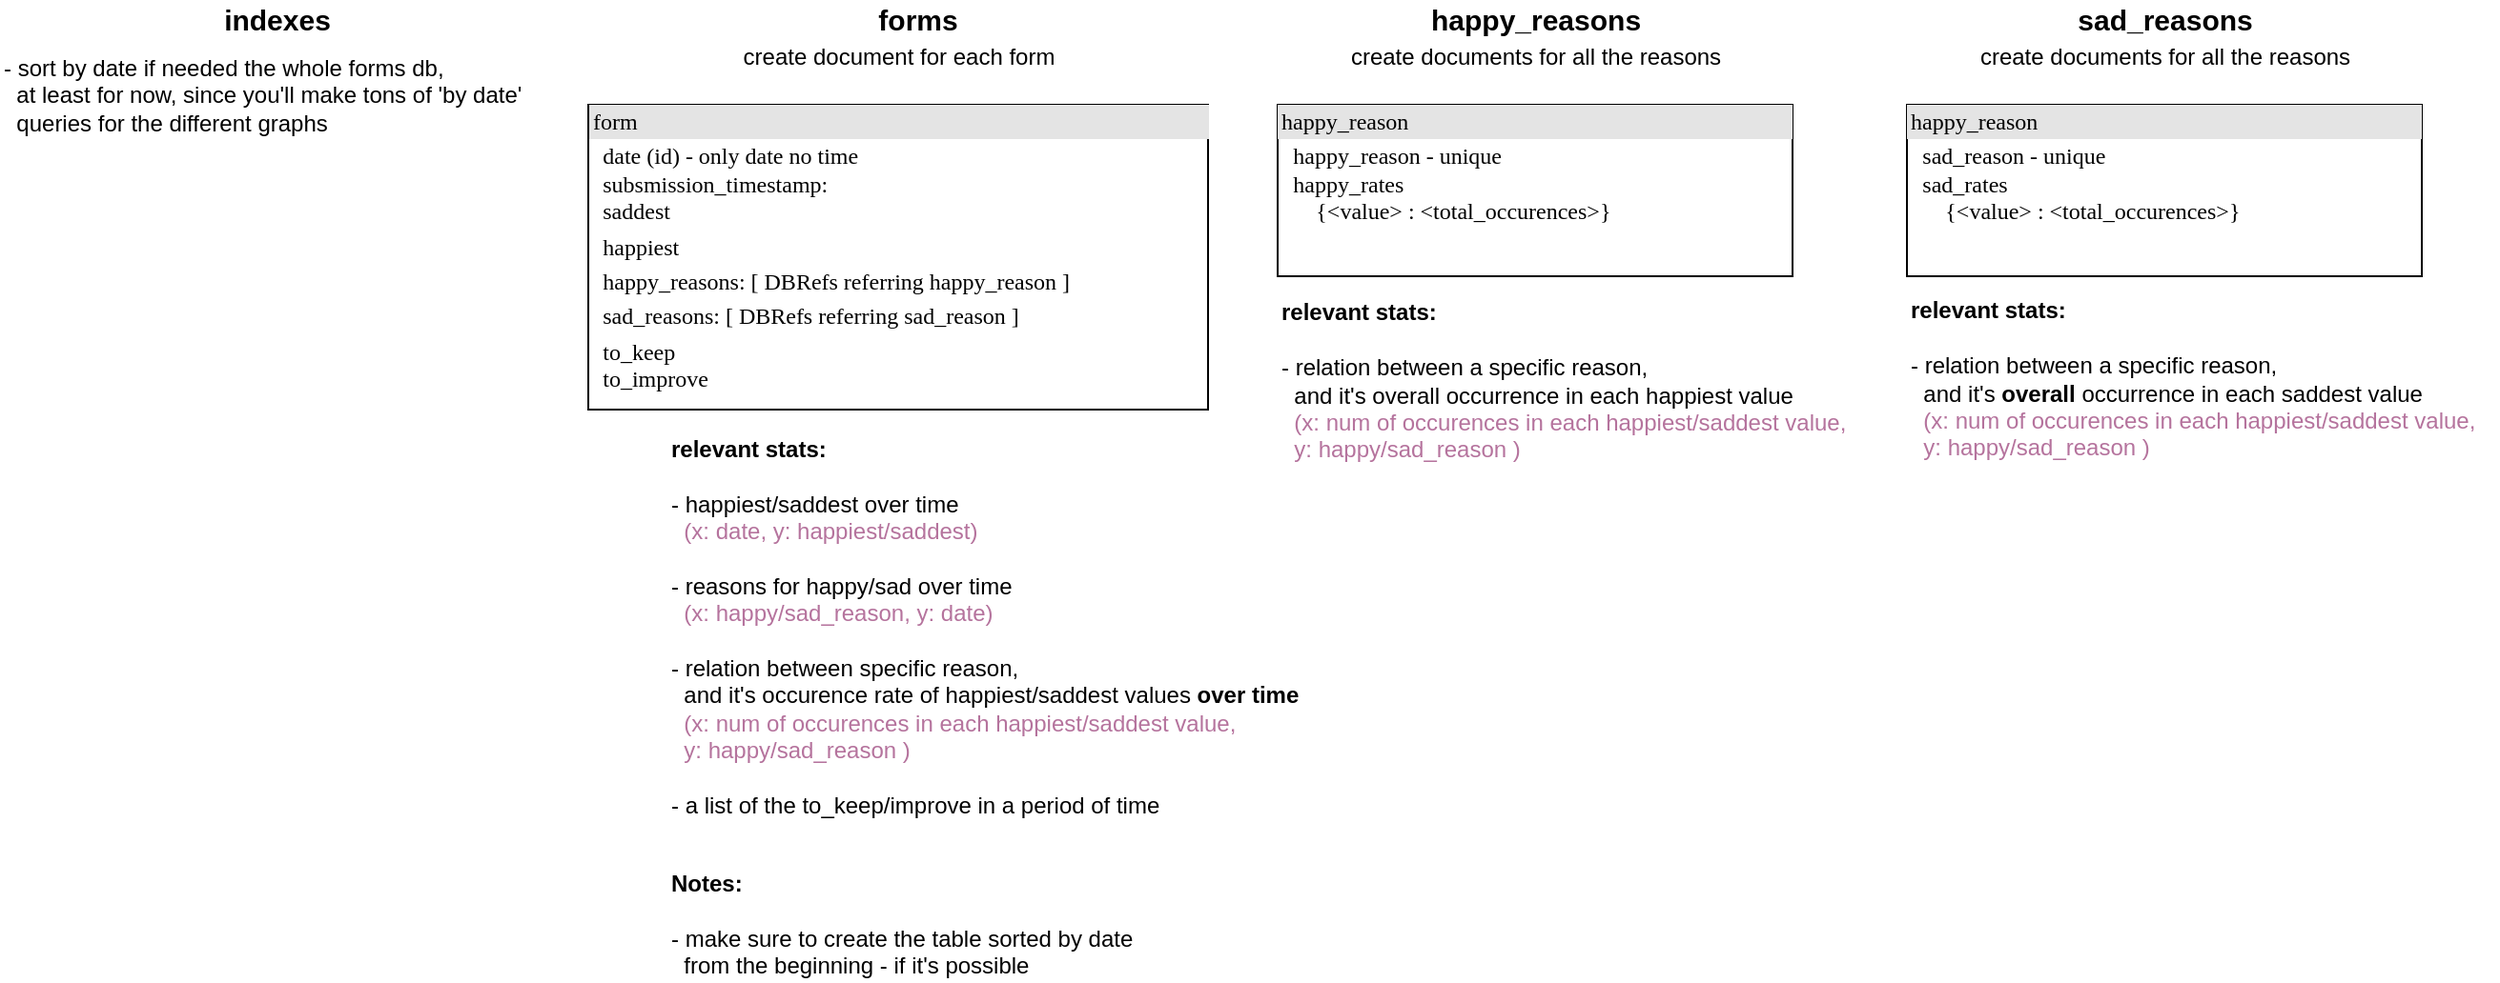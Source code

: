 <mxfile version="13.0.4" type="device"><diagram name="Page-1" id="2ca16b54-16f6-2749-3443-fa8db7711227"><mxGraphModel dx="1221" dy="682" grid="1" gridSize="10" guides="1" tooltips="1" connect="1" arrows="1" fold="1" page="1" pageScale="1" pageWidth="1100" pageHeight="850" background="#ffffff" math="0" shadow="0"><root><mxCell id="0"/><mxCell id="1" parent="0"/><mxCell id="2ed32ef02a7f4228-2" value="&lt;div style=&quot;box-sizing: border-box ; width: 100% ; background: #e4e4e4 ; padding: 2px&quot;&gt;form&lt;/div&gt;&lt;table style=&quot;width: 100% ; font-size: 1em&quot; cellpadding=&quot;2&quot; cellspacing=&quot;0&quot; align=&quot;left&quot;&gt;&lt;tbody style=&quot;line-height: 120%&quot;&gt;&lt;tr&gt;&lt;td&gt;&lt;br&gt;&lt;/td&gt;&lt;td&gt;date (id) - only date no time&lt;br&gt;subsmission_timestamp:&lt;br&gt;saddest&lt;/td&gt;&lt;/tr&gt;&lt;tr&gt;&lt;td&gt;&lt;/td&gt;&lt;td&gt;happiest&lt;/td&gt;&lt;/tr&gt;&lt;tr&gt;&lt;td&gt;&lt;br&gt;&lt;/td&gt;&lt;td&gt;happy_reasons: [ DBRefs referring happy_reason ]&lt;br&gt;&lt;/td&gt;&lt;/tr&gt;&lt;tr&gt;&lt;td&gt;&lt;br&gt;&lt;/td&gt;&lt;td&gt;sad_reasons: [&amp;nbsp;DBRefs referring sad_reason&amp;nbsp;]&lt;br&gt;&lt;/td&gt;&lt;/tr&gt;&lt;tr&gt;&lt;td&gt;&lt;br&gt;&lt;/td&gt;&lt;td&gt;to_keep&lt;br&gt;to_improve&lt;/td&gt;&lt;/tr&gt;&lt;/tbody&gt;&lt;/table&gt;" style="verticalAlign=top;align=left;overflow=fill;html=1;rounded=0;shadow=0;comic=0;labelBackgroundColor=none;strokeWidth=1;fontFamily=Verdana;fontSize=12;horizontal=1;spacing=2;spacingRight=0;spacingLeft=0;spacingTop=0;" parent="1" vertex="1"><mxGeometry x="428.5" y="110" width="325" height="160" as="geometry"/></mxCell><mxCell id="2ed32ef02a7f4228-11" value="&lt;div style=&quot;box-sizing: border-box ; width: 100% ; background: #e4e4e4 ; padding: 2px&quot;&gt;happy_reason&lt;/div&gt;&lt;table style=&quot;width: 100% ; font-size: 1em&quot; cellpadding=&quot;2&quot; cellspacing=&quot;0&quot;&gt;&lt;tbody&gt;&lt;tr&gt;&lt;td&gt;&lt;br&gt;&lt;/td&gt;&lt;td&gt;happy_reason - unique&lt;br&gt;happy_rates&lt;br&gt;&amp;nbsp; &amp;nbsp; {&amp;lt;value&amp;gt; : &amp;lt;total_occurences&amp;gt;}&lt;br&gt;&lt;br&gt;&lt;/td&gt;&lt;/tr&gt;&lt;tr&gt;&lt;td&gt;&lt;/td&gt;&lt;td&gt;&lt;br&gt;&lt;/td&gt;&lt;/tr&gt;&lt;/tbody&gt;&lt;/table&gt;" style="verticalAlign=top;align=left;overflow=fill;html=1;rounded=0;shadow=0;comic=0;labelBackgroundColor=none;strokeWidth=1;fontFamily=Verdana;fontSize=12" parent="1" vertex="1"><mxGeometry x="790" y="110" width="270" height="90" as="geometry"/></mxCell><mxCell id="m7VPcOeeRxW7RFuC3sxs-1" value="&lt;b&gt;&lt;font style=&quot;font-size: 15px&quot;&gt;forms&lt;/font&gt;&lt;/b&gt;" style="text;html=1;align=center;verticalAlign=middle;resizable=0;points=[];autosize=1;" vertex="1" parent="1"><mxGeometry x="571" y="55" width="60" height="20" as="geometry"/></mxCell><mxCell id="m7VPcOeeRxW7RFuC3sxs-2" value="create document for each form" style="text;html=1;align=center;verticalAlign=middle;resizable=0;points=[];autosize=1;" vertex="1" parent="1"><mxGeometry x="501" y="75" width="180" height="20" as="geometry"/></mxCell><mxCell id="m7VPcOeeRxW7RFuC3sxs-7" value="&lt;b&gt;&lt;font style=&quot;font-size: 15px&quot;&gt;happy_reasons&lt;/font&gt;&lt;/b&gt;" style="text;html=1;align=center;verticalAlign=middle;resizable=0;points=[];autosize=1;" vertex="1" parent="1"><mxGeometry x="860" y="55" width="130" height="20" as="geometry"/></mxCell><mxCell id="m7VPcOeeRxW7RFuC3sxs-8" value="create documents for all the reasons" style="text;html=1;align=center;verticalAlign=middle;resizable=0;points=[];autosize=1;" vertex="1" parent="1"><mxGeometry x="820" y="75" width="210" height="20" as="geometry"/></mxCell><mxCell id="m7VPcOeeRxW7RFuC3sxs-13" value="&lt;b&gt;relevant stats:&lt;br&gt;&lt;/b&gt;&lt;br&gt;- happiest/saddest over time&lt;br&gt;&amp;nbsp;&lt;font color=&quot;#b5739d&quot;&gt; (x: date, y: happiest/saddest)&lt;br&gt;&lt;/font&gt;&lt;br&gt;- reasons for happy/sad over time&lt;br&gt;&lt;font color=&quot;#b5739d&quot;&gt;&amp;nbsp; (x: happy/sad_reason, y: date)&lt;br&gt;&lt;br&gt;&lt;/font&gt;- relation between specific reason, &lt;br&gt;&amp;nbsp; and it's occurence rate of happiest/saddest values &lt;b&gt;over time&lt;br&gt;&amp;nbsp; &lt;/b&gt;&lt;font color=&quot;#b5739d&quot;&gt;(x: num of occurences in each happiest/saddest value,&lt;/font&gt;&lt;br&gt;&lt;font color=&quot;#b5739d&quot;&gt;&amp;nbsp; y: happy/sad_reason )&lt;br&gt;&lt;/font&gt;&lt;br&gt;- a list of the to_keep/improve in a period of time" style="text;html=1;align=left;verticalAlign=middle;resizable=0;points=[];autosize=1;" vertex="1" parent="1"><mxGeometry x="470" y="284" width="340" height="200" as="geometry"/></mxCell><mxCell id="m7VPcOeeRxW7RFuC3sxs-14" value="&lt;b&gt;relevant stats:&lt;br&gt;&lt;/b&gt;&lt;br&gt;&lt;span&gt;- relation between a specific reason,&amp;nbsp;&lt;br&gt;&lt;/span&gt;&amp;nbsp; and it's overall occurrence in each happiest value&lt;br&gt;&lt;font color=&quot;#b5739d&quot;&gt;&lt;b&gt;&amp;nbsp;&amp;nbsp;&lt;/b&gt;(x: num of occurences in each happiest/saddest value,&lt;br&gt;&amp;nbsp; y: happy/sad_reason )&lt;/font&gt;" style="text;html=1;align=left;verticalAlign=middle;resizable=0;points=[];autosize=1;" vertex="1" parent="1"><mxGeometry x="790" y="210" width="310" height="90" as="geometry"/></mxCell><mxCell id="m7VPcOeeRxW7RFuC3sxs-17" value="&lt;div style=&quot;box-sizing: border-box ; width: 100% ; background: #e4e4e4 ; padding: 2px&quot;&gt;happy_reason&lt;/div&gt;&lt;table style=&quot;width: 100% ; font-size: 1em&quot; cellpadding=&quot;2&quot; cellspacing=&quot;0&quot;&gt;&lt;tbody&gt;&lt;tr&gt;&lt;td&gt;&lt;br&gt;&lt;/td&gt;&lt;td&gt;sad_reason - unique&lt;br&gt;sad_rates&lt;br&gt;&amp;nbsp; &amp;nbsp; {&amp;lt;value&amp;gt; : &amp;lt;total_occurences&amp;gt;}&lt;br&gt;&lt;br&gt;&lt;/td&gt;&lt;/tr&gt;&lt;tr&gt;&lt;td&gt;&lt;/td&gt;&lt;td&gt;&lt;br&gt;&lt;/td&gt;&lt;/tr&gt;&lt;/tbody&gt;&lt;/table&gt;" style="verticalAlign=top;align=left;overflow=fill;html=1;rounded=0;shadow=0;comic=0;labelBackgroundColor=none;strokeWidth=1;fontFamily=Verdana;fontSize=12" vertex="1" parent="1"><mxGeometry x="1120" y="110" width="270" height="90" as="geometry"/></mxCell><mxCell id="m7VPcOeeRxW7RFuC3sxs-18" value="&lt;b&gt;&lt;font style=&quot;font-size: 15px&quot;&gt;sad_reasons&lt;/font&gt;&lt;/b&gt;" style="text;html=1;align=center;verticalAlign=middle;resizable=0;points=[];autosize=1;" vertex="1" parent="1"><mxGeometry x="1200" y="55" width="110" height="20" as="geometry"/></mxCell><mxCell id="m7VPcOeeRxW7RFuC3sxs-19" value="create documents for all the reasons" style="text;html=1;align=center;verticalAlign=middle;resizable=0;points=[];autosize=1;" vertex="1" parent="1"><mxGeometry x="1150" y="75" width="210" height="20" as="geometry"/></mxCell><mxCell id="m7VPcOeeRxW7RFuC3sxs-20" value="&lt;b&gt;relevant stats:&lt;br&gt;&lt;/b&gt;&lt;br&gt;&lt;span&gt;- relation between a specific reason,&amp;nbsp;&lt;br&gt;&lt;/span&gt;&amp;nbsp; and it's &lt;b&gt;overall &lt;/b&gt;occurrence in each saddest value&lt;br&gt;&lt;b&gt;&amp;nbsp;&amp;nbsp;&lt;/b&gt;&lt;font color=&quot;#b5739d&quot;&gt;(x: num of occurences in each happiest/saddest value,&lt;br&gt;&amp;nbsp; y: happy/sad_reason )&lt;/font&gt;" style="text;html=1;align=left;verticalAlign=middle;resizable=0;points=[];autosize=1;" vertex="1" parent="1"><mxGeometry x="1120" y="209" width="310" height="90" as="geometry"/></mxCell><mxCell id="m7VPcOeeRxW7RFuC3sxs-24" value="&lt;b&gt;&lt;font style=&quot;font-size: 15px&quot;&gt;indexes&lt;/font&gt;&lt;/b&gt;" style="text;html=1;align=center;verticalAlign=middle;resizable=0;points=[];autosize=1;" vertex="1" parent="1"><mxGeometry x="230" y="55" width="70" height="20" as="geometry"/></mxCell><mxCell id="m7VPcOeeRxW7RFuC3sxs-25" value="&lt;b&gt;Notes:&lt;br&gt;&lt;/b&gt;&lt;br&gt;- make sure to create the table sorted by date&lt;br&gt;&amp;nbsp; from the beginning - if it's possible" style="text;html=1;align=left;verticalAlign=middle;resizable=0;points=[];autosize=1;" vertex="1" parent="1"><mxGeometry x="470" y="510" width="260" height="60" as="geometry"/></mxCell><mxCell id="m7VPcOeeRxW7RFuC3sxs-26" value="- sort by date if needed the whole forms db,&lt;br&gt;&amp;nbsp; at least for now, since you'll make tons of 'by date'&lt;br&gt;&amp;nbsp; queries for the different graphs" style="text;html=1;align=left;verticalAlign=middle;resizable=0;points=[];autosize=1;" vertex="1" parent="1"><mxGeometry x="120" y="80" width="290" height="50" as="geometry"/></mxCell></root></mxGraphModel></diagram></mxfile>